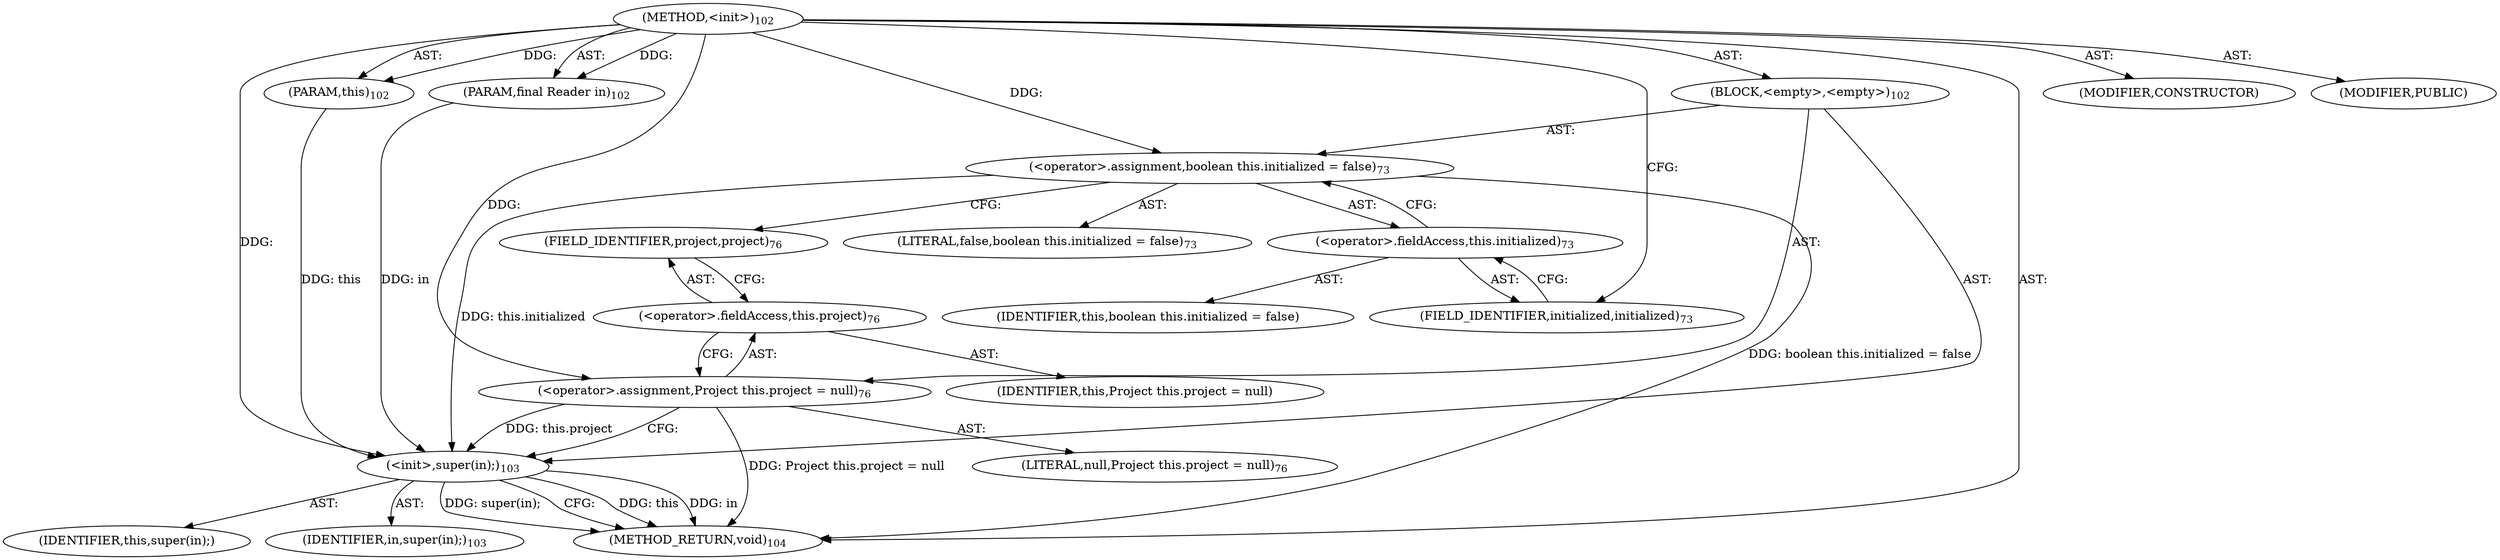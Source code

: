 digraph "&lt;init&gt;" {  
"111669149697" [label = <(METHOD,&lt;init&gt;)<SUB>102</SUB>> ]
"115964116997" [label = <(PARAM,this)<SUB>102</SUB>> ]
"115964116998" [label = <(PARAM,final Reader in)<SUB>102</SUB>> ]
"25769803781" [label = <(BLOCK,&lt;empty&gt;,&lt;empty&gt;)<SUB>102</SUB>> ]
"30064771085" [label = <(&lt;operator&gt;.assignment,boolean this.initialized = false)<SUB>73</SUB>> ]
"30064771086" [label = <(&lt;operator&gt;.fieldAccess,this.initialized)<SUB>73</SUB>> ]
"68719476752" [label = <(IDENTIFIER,this,boolean this.initialized = false)> ]
"55834574850" [label = <(FIELD_IDENTIFIER,initialized,initialized)<SUB>73</SUB>> ]
"90194313218" [label = <(LITERAL,false,boolean this.initialized = false)<SUB>73</SUB>> ]
"30064771087" [label = <(&lt;operator&gt;.assignment,Project this.project = null)<SUB>76</SUB>> ]
"30064771088" [label = <(&lt;operator&gt;.fieldAccess,this.project)<SUB>76</SUB>> ]
"68719476753" [label = <(IDENTIFIER,this,Project this.project = null)> ]
"55834574851" [label = <(FIELD_IDENTIFIER,project,project)<SUB>76</SUB>> ]
"90194313219" [label = <(LITERAL,null,Project this.project = null)<SUB>76</SUB>> ]
"30064771079" [label = <(&lt;init&gt;,super(in);)<SUB>103</SUB>> ]
"68719476742" [label = <(IDENTIFIER,this,super(in);)> ]
"68719476749" [label = <(IDENTIFIER,in,super(in);)<SUB>103</SUB>> ]
"133143986182" [label = <(MODIFIER,CONSTRUCTOR)> ]
"133143986183" [label = <(MODIFIER,PUBLIC)> ]
"128849018881" [label = <(METHOD_RETURN,void)<SUB>104</SUB>> ]
  "111669149697" -> "115964116997"  [ label = "AST: "] 
  "111669149697" -> "115964116998"  [ label = "AST: "] 
  "111669149697" -> "25769803781"  [ label = "AST: "] 
  "111669149697" -> "133143986182"  [ label = "AST: "] 
  "111669149697" -> "133143986183"  [ label = "AST: "] 
  "111669149697" -> "128849018881"  [ label = "AST: "] 
  "25769803781" -> "30064771085"  [ label = "AST: "] 
  "25769803781" -> "30064771087"  [ label = "AST: "] 
  "25769803781" -> "30064771079"  [ label = "AST: "] 
  "30064771085" -> "30064771086"  [ label = "AST: "] 
  "30064771085" -> "90194313218"  [ label = "AST: "] 
  "30064771086" -> "68719476752"  [ label = "AST: "] 
  "30064771086" -> "55834574850"  [ label = "AST: "] 
  "30064771087" -> "30064771088"  [ label = "AST: "] 
  "30064771087" -> "90194313219"  [ label = "AST: "] 
  "30064771088" -> "68719476753"  [ label = "AST: "] 
  "30064771088" -> "55834574851"  [ label = "AST: "] 
  "30064771079" -> "68719476742"  [ label = "AST: "] 
  "30064771079" -> "68719476749"  [ label = "AST: "] 
  "30064771085" -> "55834574851"  [ label = "CFG: "] 
  "30064771087" -> "30064771079"  [ label = "CFG: "] 
  "30064771079" -> "128849018881"  [ label = "CFG: "] 
  "30064771086" -> "30064771085"  [ label = "CFG: "] 
  "30064771088" -> "30064771087"  [ label = "CFG: "] 
  "55834574850" -> "30064771086"  [ label = "CFG: "] 
  "55834574851" -> "30064771088"  [ label = "CFG: "] 
  "111669149697" -> "55834574850"  [ label = "CFG: "] 
  "30064771085" -> "128849018881"  [ label = "DDG: boolean this.initialized = false"] 
  "30064771087" -> "128849018881"  [ label = "DDG: Project this.project = null"] 
  "30064771079" -> "128849018881"  [ label = "DDG: this"] 
  "30064771079" -> "128849018881"  [ label = "DDG: in"] 
  "30064771079" -> "128849018881"  [ label = "DDG: super(in);"] 
  "111669149697" -> "115964116997"  [ label = "DDG: "] 
  "111669149697" -> "115964116998"  [ label = "DDG: "] 
  "111669149697" -> "30064771085"  [ label = "DDG: "] 
  "111669149697" -> "30064771087"  [ label = "DDG: "] 
  "115964116997" -> "30064771079"  [ label = "DDG: this"] 
  "30064771085" -> "30064771079"  [ label = "DDG: this.initialized"] 
  "30064771087" -> "30064771079"  [ label = "DDG: this.project"] 
  "111669149697" -> "30064771079"  [ label = "DDG: "] 
  "115964116998" -> "30064771079"  [ label = "DDG: in"] 
}
